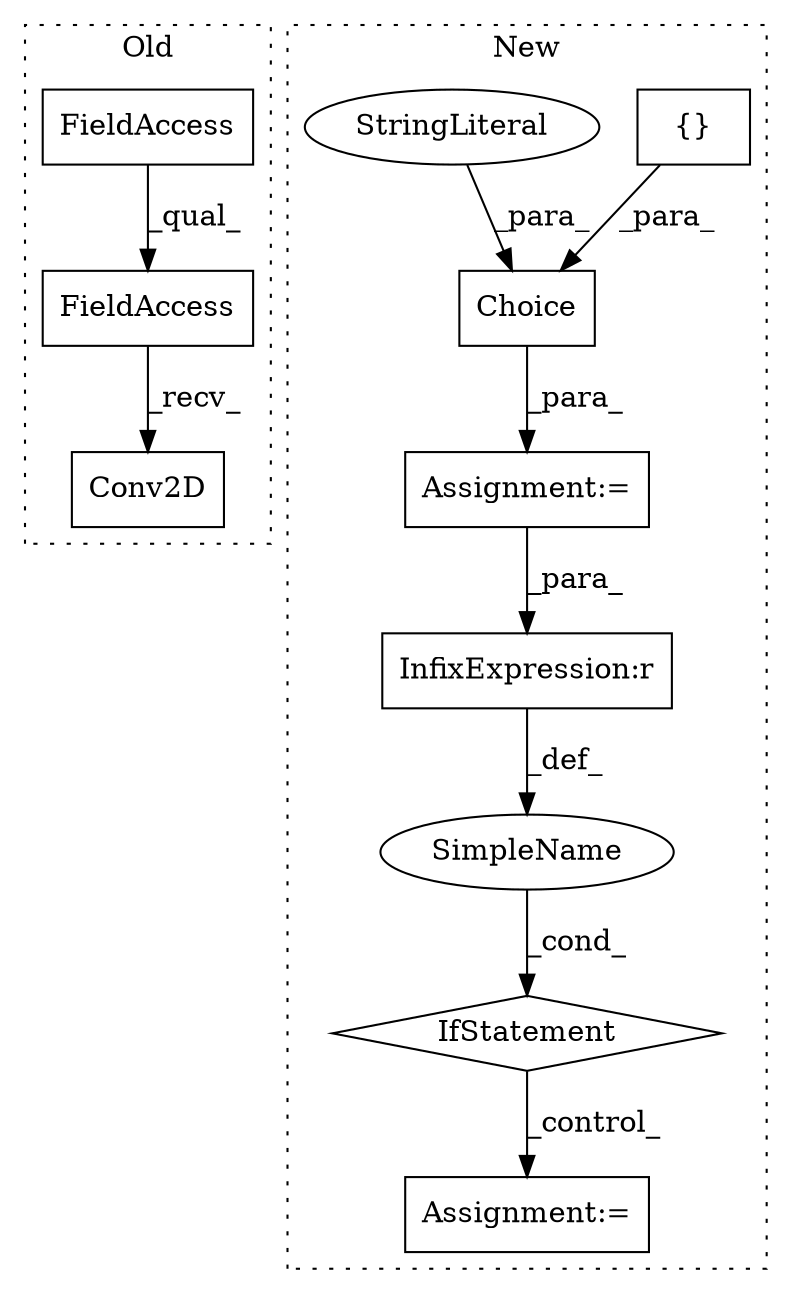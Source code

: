 digraph G {
subgraph cluster0 {
1 [label="Conv2D" a="32" s="4580,4598" l="7,1" shape="box"];
3 [label="FieldAccess" a="22" s="4556" l="23" shape="box"];
4 [label="FieldAccess" a="22" s="4556" l="16" shape="box"];
label = "Old";
style="dotted";
}
subgraph cluster1 {
2 [label="Choice" a="32" s="4834,4906" l="7,1" shape="box"];
5 [label="IfStatement" a="25" s="4913,4939" l="4,2" shape="diamond"];
6 [label="SimpleName" a="42" s="" l="" shape="ellipse"];
7 [label="Assignment:=" a="7" s="5063" l="1" shape="box"];
8 [label="{}" a="4" s="4866,4896" l="1,1" shape="box"];
9 [label="StringLiteral" a="45" s="4841" l="12" shape="ellipse"];
10 [label="InfixExpression:r" a="27" s="4927" l="4" shape="box"];
11 [label="Assignment:=" a="7" s="4830" l="1" shape="box"];
label = "New";
style="dotted";
}
2 -> 11 [label="_para_"];
3 -> 1 [label="_recv_"];
4 -> 3 [label="_qual_"];
5 -> 7 [label="_control_"];
6 -> 5 [label="_cond_"];
8 -> 2 [label="_para_"];
9 -> 2 [label="_para_"];
10 -> 6 [label="_def_"];
11 -> 10 [label="_para_"];
}